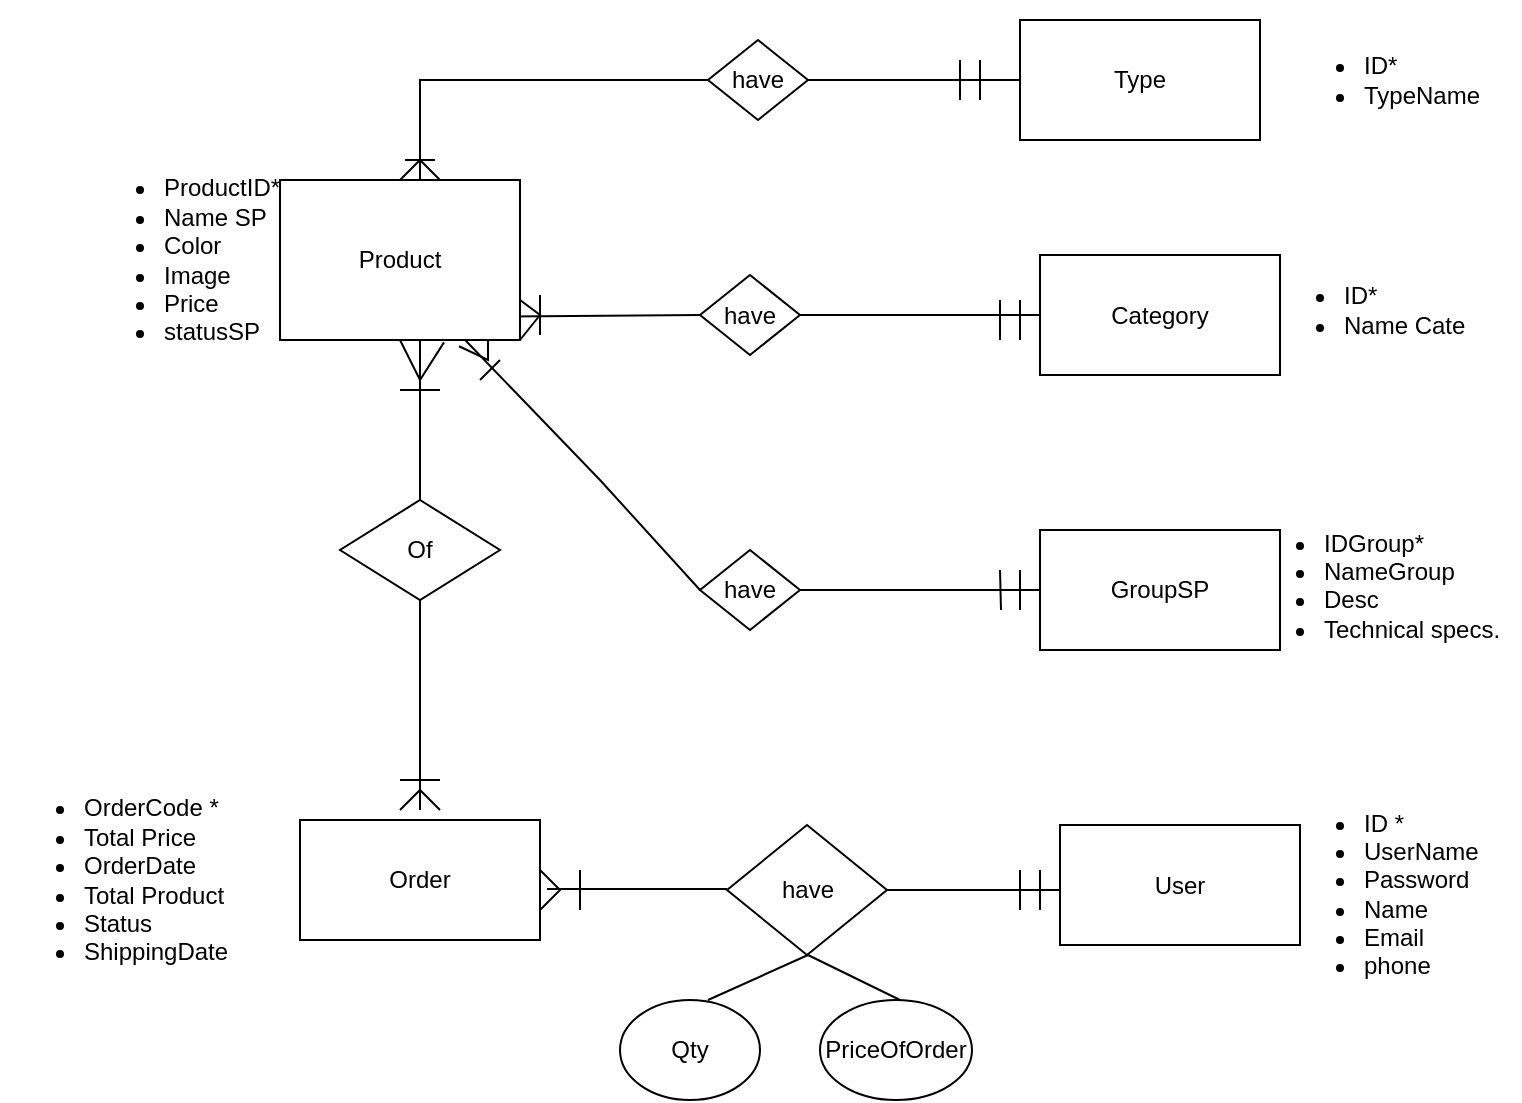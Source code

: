 <mxfile version="21.1.2" type="github">
  <diagram name="Trang-1" id="4eLhcjMsQsYxYSbteJQc">
    <mxGraphModel dx="420" dy="229" grid="1" gridSize="10" guides="1" tooltips="1" connect="1" arrows="1" fold="1" page="1" pageScale="1" pageWidth="827" pageHeight="1169" math="0" shadow="0">
      <root>
        <mxCell id="0" />
        <mxCell id="1" parent="0" />
        <mxCell id="XUtxWT6-hty6zaH7yEdC-29" value="&lt;ul&gt;&lt;li&gt;ID *&lt;/li&gt;&lt;li&gt;UserName&lt;/li&gt;&lt;li&gt;Password&lt;/li&gt;&lt;li&gt;Name&lt;/li&gt;&lt;li&gt;Email&lt;/li&gt;&lt;li&gt;phone&lt;/li&gt;&lt;/ul&gt;" style="text;strokeColor=none;fillColor=none;html=1;whiteSpace=wrap;verticalAlign=middle;overflow=hidden;" vertex="1" parent="1">
          <mxGeometry x="650" y="420" width="120" height="110" as="geometry" />
        </mxCell>
        <mxCell id="XUtxWT6-hty6zaH7yEdC-30" value="&lt;ul&gt;&lt;li&gt;OrderCode *&lt;/li&gt;&lt;li&gt;Total Price&lt;/li&gt;&lt;li&gt;OrderDate&lt;/li&gt;&lt;li&gt;Total Product&lt;/li&gt;&lt;li&gt;Status&lt;/li&gt;&lt;li&gt;ShippingDate&lt;/li&gt;&lt;/ul&gt;" style="text;strokeColor=none;fillColor=none;html=1;whiteSpace=wrap;verticalAlign=middle;overflow=hidden;" vertex="1" parent="1">
          <mxGeometry x="10" y="405" width="120" height="130" as="geometry" />
        </mxCell>
        <mxCell id="XUtxWT6-hty6zaH7yEdC-31" value="&lt;ul&gt;&lt;li&gt;ProductID*&lt;/li&gt;&lt;li&gt;Name SP&lt;/li&gt;&lt;li&gt;Color&lt;/li&gt;&lt;li&gt;Image&lt;/li&gt;&lt;li&gt;Price&lt;/li&gt;&lt;li&gt;statusSP&lt;/li&gt;&lt;/ul&gt;" style="text;strokeColor=none;fillColor=none;html=1;whiteSpace=wrap;verticalAlign=middle;overflow=hidden;" vertex="1" parent="1">
          <mxGeometry x="50" y="95" width="100" height="130" as="geometry" />
        </mxCell>
        <mxCell id="XUtxWT6-hty6zaH7yEdC-32" value="&lt;ul&gt;&lt;li&gt;ID*&lt;/li&gt;&lt;li&gt;Name Cate&lt;/li&gt;&lt;/ul&gt;" style="text;strokeColor=none;fillColor=none;html=1;whiteSpace=wrap;verticalAlign=middle;overflow=hidden;" vertex="1" parent="1">
          <mxGeometry x="640" y="145" width="120" height="80" as="geometry" />
        </mxCell>
        <mxCell id="XUtxWT6-hty6zaH7yEdC-33" value="&lt;ul&gt;&lt;li&gt;IDGroup*&lt;/li&gt;&lt;li&gt;NameGroup&lt;/li&gt;&lt;li&gt;Desc&lt;/li&gt;&lt;li&gt;Technical specs.&lt;br&gt;&lt;/li&gt;&lt;/ul&gt;" style="text;strokeColor=none;fillColor=none;html=1;whiteSpace=wrap;verticalAlign=middle;overflow=hidden;" vertex="1" parent="1">
          <mxGeometry x="630" y="280" width="140" height="80" as="geometry" />
        </mxCell>
        <mxCell id="XUtxWT6-hty6zaH7yEdC-35" value="&lt;ul&gt;&lt;li&gt;ID*&lt;/li&gt;&lt;li&gt;TypeName&lt;/li&gt;&lt;/ul&gt;" style="text;strokeColor=none;fillColor=none;html=1;whiteSpace=wrap;verticalAlign=middle;overflow=hidden;" vertex="1" parent="1">
          <mxGeometry x="650" y="30" width="100" height="80" as="geometry" />
        </mxCell>
        <mxCell id="XUtxWT6-hty6zaH7yEdC-36" value="have" style="rhombus;whiteSpace=wrap;html=1;" vertex="1" parent="1">
          <mxGeometry x="373.5" y="442.5" width="80" height="65" as="geometry" />
        </mxCell>
        <mxCell id="XUtxWT6-hty6zaH7yEdC-37" value="Of" style="rhombus;whiteSpace=wrap;html=1;" vertex="1" parent="1">
          <mxGeometry x="180" y="280" width="80" height="50" as="geometry" />
        </mxCell>
        <mxCell id="XUtxWT6-hty6zaH7yEdC-39" value="" style="endArrow=none;html=1;rounded=0;exitX=0.5;exitY=0;exitDx=0;exitDy=0;" edge="1" parent="1" source="XUtxWT6-hty6zaH7yEdC-37">
          <mxGeometry width="50" height="50" relative="1" as="geometry">
            <mxPoint x="170" y="250" as="sourcePoint" />
            <mxPoint x="220" y="200" as="targetPoint" />
          </mxGeometry>
        </mxCell>
        <mxCell id="XUtxWT6-hty6zaH7yEdC-40" value="" style="endArrow=none;html=1;rounded=0;exitX=0.5;exitY=0;exitDx=0;exitDy=0;" edge="1" parent="1">
          <mxGeometry width="50" height="50" relative="1" as="geometry">
            <mxPoint x="220" y="435" as="sourcePoint" />
            <mxPoint x="220" y="330" as="targetPoint" />
          </mxGeometry>
        </mxCell>
        <mxCell id="XUtxWT6-hty6zaH7yEdC-43" value="" style="endArrow=none;html=1;rounded=0;" edge="1" parent="1">
          <mxGeometry width="50" height="50" relative="1" as="geometry">
            <mxPoint x="283.5" y="474.5" as="sourcePoint" />
            <mxPoint x="373.5" y="474.5" as="targetPoint" />
          </mxGeometry>
        </mxCell>
        <mxCell id="XUtxWT6-hty6zaH7yEdC-44" value="" style="endArrow=none;html=1;rounded=0;entryX=0;entryY=0.5;entryDx=0;entryDy=0;exitX=1;exitY=0.5;exitDx=0;exitDy=0;" edge="1" parent="1" source="XUtxWT6-hty6zaH7yEdC-36">
          <mxGeometry width="50" height="50" relative="1" as="geometry">
            <mxPoint x="453.5" y="470" as="sourcePoint" />
            <mxPoint x="540" y="475" as="targetPoint" />
          </mxGeometry>
        </mxCell>
        <mxCell id="XUtxWT6-hty6zaH7yEdC-45" value="" style="endArrow=none;html=1;rounded=0;exitX=0.5;exitY=0;exitDx=0;exitDy=0;" edge="1" parent="1">
          <mxGeometry width="50" height="50" relative="1" as="geometry">
            <mxPoint x="220" y="120" as="sourcePoint" />
            <mxPoint x="364" y="70" as="targetPoint" />
            <Array as="points">
              <mxPoint x="220" y="70" />
            </Array>
          </mxGeometry>
        </mxCell>
        <mxCell id="XUtxWT6-hty6zaH7yEdC-46" value="" style="endArrow=none;html=1;rounded=0;" edge="1" parent="1">
          <mxGeometry width="50" height="50" relative="1" as="geometry">
            <mxPoint x="280" y="485" as="sourcePoint" />
            <mxPoint x="280" y="465" as="targetPoint" />
            <Array as="points">
              <mxPoint x="290" y="475" />
            </Array>
          </mxGeometry>
        </mxCell>
        <mxCell id="XUtxWT6-hty6zaH7yEdC-47" value="have" style="rhombus;whiteSpace=wrap;html=1;" vertex="1" parent="1">
          <mxGeometry x="364" y="50" width="50" height="40" as="geometry" />
        </mxCell>
        <mxCell id="XUtxWT6-hty6zaH7yEdC-48" value="have" style="rhombus;whiteSpace=wrap;html=1;" vertex="1" parent="1">
          <mxGeometry x="360" y="167.5" width="50" height="40" as="geometry" />
        </mxCell>
        <mxCell id="XUtxWT6-hty6zaH7yEdC-49" value="have" style="rhombus;whiteSpace=wrap;html=1;" vertex="1" parent="1">
          <mxGeometry x="360" y="305" width="50" height="40" as="geometry" />
        </mxCell>
        <mxCell id="XUtxWT6-hty6zaH7yEdC-50" value="" style="endArrow=none;html=1;rounded=0;entryX=0;entryY=0.5;entryDx=0;entryDy=0;" edge="1" parent="1">
          <mxGeometry width="50" height="50" relative="1" as="geometry">
            <mxPoint x="414" y="70" as="sourcePoint" />
            <mxPoint x="520" y="70" as="targetPoint" />
          </mxGeometry>
        </mxCell>
        <mxCell id="XUtxWT6-hty6zaH7yEdC-51" value="" style="endArrow=none;html=1;rounded=0;exitX=1;exitY=1;exitDx=0;exitDy=0;entryX=0;entryY=0.5;entryDx=0;entryDy=0;" edge="1" parent="1" target="XUtxWT6-hty6zaH7yEdC-48">
          <mxGeometry width="50" height="50" relative="1" as="geometry">
            <mxPoint x="262.426" y="188.284" as="sourcePoint" />
            <mxPoint x="360" y="190" as="targetPoint" />
            <Array as="points" />
          </mxGeometry>
        </mxCell>
        <mxCell id="XUtxWT6-hty6zaH7yEdC-52" value="" style="endArrow=none;html=1;rounded=0;exitX=0.69;exitY=1.003;exitDx=0;exitDy=0;exitPerimeter=0;entryX=0;entryY=0.5;entryDx=0;entryDy=0;" edge="1" parent="1" target="XUtxWT6-hty6zaH7yEdC-49">
          <mxGeometry width="50" height="50" relative="1" as="geometry">
            <mxPoint x="242.8" y="200.24" as="sourcePoint" />
            <mxPoint x="360" y="320" as="targetPoint" />
            <Array as="points">
              <mxPoint x="310" y="270" />
            </Array>
          </mxGeometry>
        </mxCell>
        <mxCell id="XUtxWT6-hty6zaH7yEdC-53" value="" style="endArrow=none;html=1;rounded=0;entryX=0;entryY=0.5;entryDx=0;entryDy=0;exitX=1;exitY=0.5;exitDx=0;exitDy=0;exitPerimeter=0;" edge="1" parent="1" source="XUtxWT6-hty6zaH7yEdC-49">
          <mxGeometry width="50" height="50" relative="1" as="geometry">
            <mxPoint x="410" y="330" as="sourcePoint" />
            <mxPoint x="530.0" y="325" as="targetPoint" />
          </mxGeometry>
        </mxCell>
        <mxCell id="XUtxWT6-hty6zaH7yEdC-55" value="" style="endArrow=none;html=1;rounded=0;exitX=1;exitY=0.5;exitDx=0;exitDy=0;entryX=0;entryY=0.5;entryDx=0;entryDy=0;" edge="1" parent="1" source="XUtxWT6-hty6zaH7yEdC-48">
          <mxGeometry width="50" height="50" relative="1" as="geometry">
            <mxPoint x="480" y="240" as="sourcePoint" />
            <mxPoint x="530.0" y="187.5" as="targetPoint" />
          </mxGeometry>
        </mxCell>
        <mxCell id="XUtxWT6-hty6zaH7yEdC-59" value="" style="endArrow=none;html=1;rounded=0;" edge="1" parent="1">
          <mxGeometry width="50" height="50" relative="1" as="geometry">
            <mxPoint x="270" y="200" as="sourcePoint" />
            <mxPoint x="270" y="180" as="targetPoint" />
            <Array as="points">
              <mxPoint x="280" y="187.5" />
            </Array>
          </mxGeometry>
        </mxCell>
        <mxCell id="XUtxWT6-hty6zaH7yEdC-60" value="" style="endArrow=none;html=1;rounded=0;" edge="1" parent="1">
          <mxGeometry width="50" height="50" relative="1" as="geometry">
            <mxPoint x="210" y="120" as="sourcePoint" />
            <mxPoint x="230" y="120" as="targetPoint" />
            <Array as="points">
              <mxPoint x="220" y="110" />
            </Array>
          </mxGeometry>
        </mxCell>
        <mxCell id="XUtxWT6-hty6zaH7yEdC-61" value="" style="endArrow=none;html=1;rounded=0;exitX=0.746;exitY=1.039;exitDx=0;exitDy=0;exitPerimeter=0;" edge="1" parent="1" source="XUtxWT6-hty6zaH7yEdC-87">
          <mxGeometry width="50" height="50" relative="1" as="geometry">
            <mxPoint x="240" y="210" as="sourcePoint" />
            <mxPoint x="254" y="200" as="targetPoint" />
            <Array as="points">
              <mxPoint x="254" y="210" />
            </Array>
          </mxGeometry>
        </mxCell>
        <mxCell id="XUtxWT6-hty6zaH7yEdC-63" value="" style="endArrow=none;html=1;rounded=0;" edge="1" parent="1">
          <mxGeometry width="50" height="50" relative="1" as="geometry">
            <mxPoint x="280" y="197.5" as="sourcePoint" />
            <mxPoint x="280" y="177.5" as="targetPoint" />
          </mxGeometry>
        </mxCell>
        <mxCell id="XUtxWT6-hty6zaH7yEdC-64" value="" style="endArrow=none;html=1;rounded=0;exitX=0.6;exitY=1.015;exitDx=0;exitDy=0;exitPerimeter=0;" edge="1" parent="1">
          <mxGeometry width="50" height="50" relative="1" as="geometry">
            <mxPoint x="232" y="201.2" as="sourcePoint" />
            <mxPoint x="210" y="200" as="targetPoint" />
            <Array as="points">
              <mxPoint x="220" y="220" />
            </Array>
          </mxGeometry>
        </mxCell>
        <mxCell id="XUtxWT6-hty6zaH7yEdC-65" value="" style="endArrow=none;html=1;rounded=0;" edge="1" parent="1">
          <mxGeometry width="50" height="50" relative="1" as="geometry">
            <mxPoint x="210" y="435" as="sourcePoint" />
            <mxPoint x="230" y="435" as="targetPoint" />
            <Array as="points">
              <mxPoint x="220" y="425" />
            </Array>
          </mxGeometry>
        </mxCell>
        <mxCell id="XUtxWT6-hty6zaH7yEdC-68" value="" style="endArrow=none;html=1;rounded=0;" edge="1" parent="1">
          <mxGeometry width="50" height="50" relative="1" as="geometry">
            <mxPoint x="210" y="420" as="sourcePoint" />
            <mxPoint x="230" y="420" as="targetPoint" />
          </mxGeometry>
        </mxCell>
        <mxCell id="XUtxWT6-hty6zaH7yEdC-69" value="" style="endArrow=none;html=1;rounded=0;" edge="1" parent="1">
          <mxGeometry width="50" height="50" relative="1" as="geometry">
            <mxPoint x="210" y="225" as="sourcePoint" />
            <mxPoint x="230" y="225" as="targetPoint" />
          </mxGeometry>
        </mxCell>
        <mxCell id="XUtxWT6-hty6zaH7yEdC-70" value="" style="endArrow=none;html=1;rounded=0;" edge="1" parent="1">
          <mxGeometry width="50" height="50" relative="1" as="geometry">
            <mxPoint x="510" y="180" as="sourcePoint" />
            <mxPoint x="510" y="200" as="targetPoint" />
          </mxGeometry>
        </mxCell>
        <mxCell id="XUtxWT6-hty6zaH7yEdC-72" value="" style="endArrow=none;html=1;rounded=0;" edge="1" parent="1">
          <mxGeometry width="50" height="50" relative="1" as="geometry">
            <mxPoint x="520" y="315" as="sourcePoint" />
            <mxPoint x="520" y="335" as="targetPoint" />
          </mxGeometry>
        </mxCell>
        <mxCell id="XUtxWT6-hty6zaH7yEdC-73" value="" style="endArrow=none;html=1;rounded=0;" edge="1" parent="1">
          <mxGeometry width="50" height="50" relative="1" as="geometry">
            <mxPoint x="300" y="465" as="sourcePoint" />
            <mxPoint x="300" y="485" as="targetPoint" />
          </mxGeometry>
        </mxCell>
        <mxCell id="XUtxWT6-hty6zaH7yEdC-74" value="" style="endArrow=none;html=1;rounded=0;" edge="1" parent="1">
          <mxGeometry width="50" height="50" relative="1" as="geometry">
            <mxPoint x="520" y="465" as="sourcePoint" />
            <mxPoint x="520" y="485" as="targetPoint" />
          </mxGeometry>
        </mxCell>
        <mxCell id="XUtxWT6-hty6zaH7yEdC-75" value="" style="endArrow=none;html=1;rounded=0;" edge="1" parent="1">
          <mxGeometry width="50" height="50" relative="1" as="geometry">
            <mxPoint x="530" y="465" as="sourcePoint" />
            <mxPoint x="530" y="485" as="targetPoint" />
          </mxGeometry>
        </mxCell>
        <mxCell id="XUtxWT6-hty6zaH7yEdC-77" value="" style="endArrow=none;html=1;rounded=0;" edge="1" parent="1">
          <mxGeometry width="50" height="50" relative="1" as="geometry">
            <mxPoint x="520" y="200" as="sourcePoint" />
            <mxPoint x="520" y="180" as="targetPoint" />
          </mxGeometry>
        </mxCell>
        <mxCell id="XUtxWT6-hty6zaH7yEdC-78" value="" style="endArrow=none;html=1;rounded=0;" edge="1" parent="1">
          <mxGeometry width="50" height="50" relative="1" as="geometry">
            <mxPoint x="250" y="220" as="sourcePoint" />
            <mxPoint x="260" y="210" as="targetPoint" />
          </mxGeometry>
        </mxCell>
        <mxCell id="XUtxWT6-hty6zaH7yEdC-79" value="" style="endArrow=none;html=1;rounded=0;" edge="1" parent="1">
          <mxGeometry width="50" height="50" relative="1" as="geometry">
            <mxPoint x="510.5" y="335" as="sourcePoint" />
            <mxPoint x="510" y="315" as="targetPoint" />
          </mxGeometry>
        </mxCell>
        <mxCell id="XUtxWT6-hty6zaH7yEdC-80" value="" style="endArrow=none;html=1;rounded=0;" edge="1" parent="1">
          <mxGeometry width="50" height="50" relative="1" as="geometry">
            <mxPoint x="500" y="80" as="sourcePoint" />
            <mxPoint x="500" y="60" as="targetPoint" />
          </mxGeometry>
        </mxCell>
        <mxCell id="XUtxWT6-hty6zaH7yEdC-81" value="" style="endArrow=none;html=1;rounded=0;" edge="1" parent="1">
          <mxGeometry width="50" height="50" relative="1" as="geometry">
            <mxPoint x="227.5" y="110" as="sourcePoint" />
            <mxPoint x="212.5" y="110" as="targetPoint" />
          </mxGeometry>
        </mxCell>
        <mxCell id="XUtxWT6-hty6zaH7yEdC-82" value="" style="endArrow=none;html=1;rounded=0;" edge="1" parent="1">
          <mxGeometry width="50" height="50" relative="1" as="geometry">
            <mxPoint x="490" y="60" as="sourcePoint" />
            <mxPoint x="490" y="80" as="targetPoint" />
          </mxGeometry>
        </mxCell>
        <mxCell id="XUtxWT6-hty6zaH7yEdC-83" value="" style="endArrow=none;html=1;rounded=0;" edge="1" parent="1">
          <mxGeometry width="50" height="50" relative="1" as="geometry">
            <mxPoint x="364" y="530" as="sourcePoint" />
            <mxPoint x="414" y="507.5" as="targetPoint" />
          </mxGeometry>
        </mxCell>
        <mxCell id="XUtxWT6-hty6zaH7yEdC-84" value="" style="endArrow=none;html=1;rounded=0;" edge="1" parent="1">
          <mxGeometry width="50" height="50" relative="1" as="geometry">
            <mxPoint x="460" y="530" as="sourcePoint" />
            <mxPoint x="414" y="507.5" as="targetPoint" />
          </mxGeometry>
        </mxCell>
        <mxCell id="XUtxWT6-hty6zaH7yEdC-86" value="Order" style="rounded=0;whiteSpace=wrap;html=1;" vertex="1" parent="1">
          <mxGeometry x="160" y="440" width="120" height="60" as="geometry" />
        </mxCell>
        <mxCell id="XUtxWT6-hty6zaH7yEdC-87" value="Product" style="rounded=0;whiteSpace=wrap;html=1;" vertex="1" parent="1">
          <mxGeometry x="150" y="120" width="120" height="80" as="geometry" />
        </mxCell>
        <mxCell id="XUtxWT6-hty6zaH7yEdC-88" value="Type" style="rounded=0;whiteSpace=wrap;html=1;" vertex="1" parent="1">
          <mxGeometry x="520" y="40" width="120" height="60" as="geometry" />
        </mxCell>
        <mxCell id="XUtxWT6-hty6zaH7yEdC-89" value="Category" style="rounded=0;whiteSpace=wrap;html=1;" vertex="1" parent="1">
          <mxGeometry x="530" y="157.5" width="120" height="60" as="geometry" />
        </mxCell>
        <mxCell id="XUtxWT6-hty6zaH7yEdC-90" value="GroupSP" style="rounded=0;whiteSpace=wrap;html=1;" vertex="1" parent="1">
          <mxGeometry x="530" y="295" width="120" height="60" as="geometry" />
        </mxCell>
        <mxCell id="XUtxWT6-hty6zaH7yEdC-91" value="User" style="rounded=0;whiteSpace=wrap;html=1;" vertex="1" parent="1">
          <mxGeometry x="540" y="442.5" width="120" height="60" as="geometry" />
        </mxCell>
        <mxCell id="XUtxWT6-hty6zaH7yEdC-92" value="Qty" style="ellipse;whiteSpace=wrap;html=1;" vertex="1" parent="1">
          <mxGeometry x="320" y="530" width="70" height="50" as="geometry" />
        </mxCell>
        <mxCell id="XUtxWT6-hty6zaH7yEdC-94" value="PriceOfOrder" style="ellipse;whiteSpace=wrap;html=1;" vertex="1" parent="1">
          <mxGeometry x="420" y="530" width="76" height="50" as="geometry" />
        </mxCell>
      </root>
    </mxGraphModel>
  </diagram>
</mxfile>
